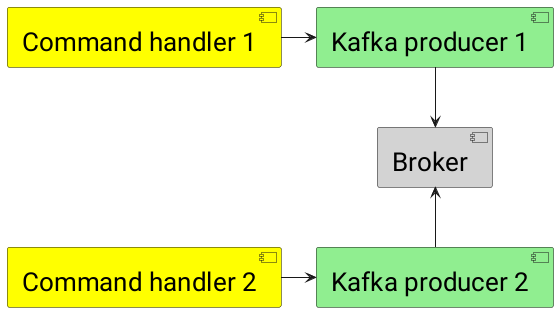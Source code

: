 @startuml
skinparam shadowing false
skinparam defaultFontName Roboto
skinparam defaultFontSize 26

[Command handler 1] as ch1 #Yellow
[Command handler 2] as ch2 #Yellow
[Kafka producer 1] as kp1 #LightGreen
[Kafka producer 2] as kp2 #LightGreen
[Broker] as ka #LightGrey

ch1 -right-> kp1
ch2 -right-> kp2
kp1 --> ka
kp2 -up-> ka

@enduml